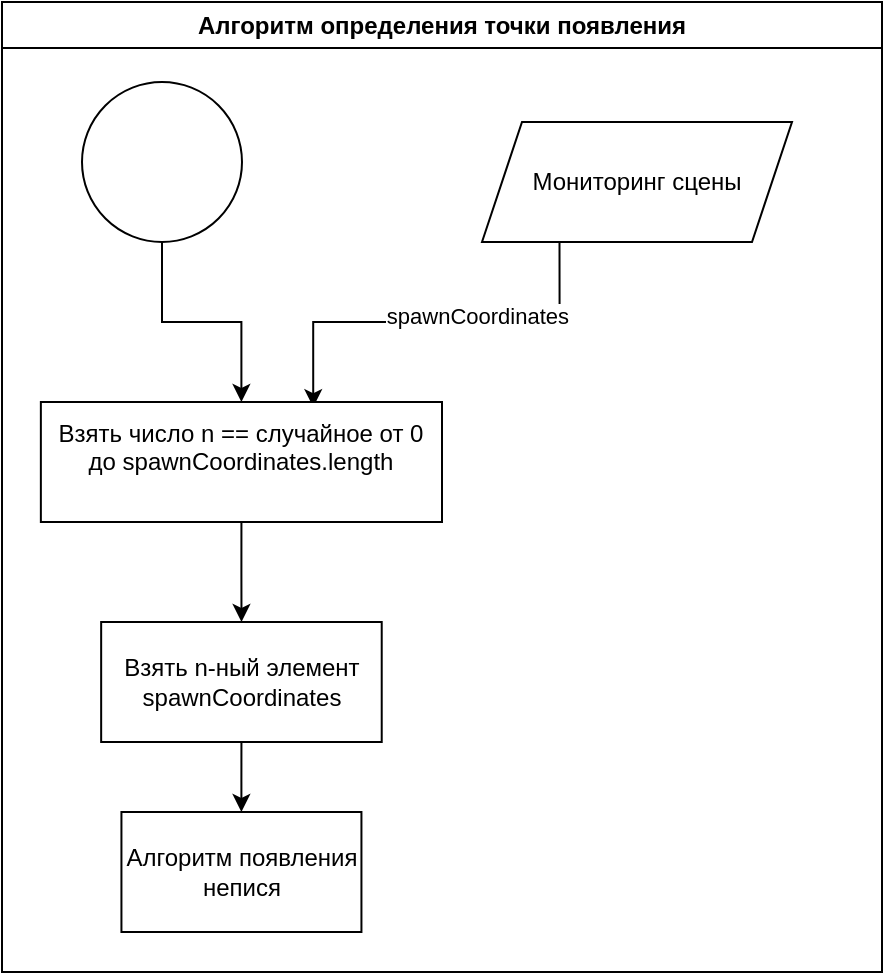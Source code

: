 <mxfile version="22.1.16" type="device">
  <diagram name="Страница — 1" id="x3ASPkyUIjZy-x1FBZUD">
    <mxGraphModel dx="6197" dy="-1598" grid="1" gridSize="10" guides="1" tooltips="1" connect="1" arrows="1" fold="1" page="1" pageScale="1" pageWidth="827" pageHeight="1169" math="0" shadow="0">
      <root>
        <mxCell id="0" />
        <mxCell id="1" parent="0" />
        <mxCell id="8_T74Xt0qUnq9rnjdWRC-100" value="Алгоритм определения точки появления" style="swimlane;whiteSpace=wrap;html=1;" vertex="1" parent="1">
          <mxGeometry x="-4710" y="2430" width="440" height="485" as="geometry" />
        </mxCell>
        <mxCell id="8_T74Xt0qUnq9rnjdWRC-101" value="" style="ellipse;whiteSpace=wrap;html=1;aspect=fixed;" vertex="1" parent="8_T74Xt0qUnq9rnjdWRC-100">
          <mxGeometry x="40" y="40" width="80" height="80" as="geometry" />
        </mxCell>
        <mxCell id="8_T74Xt0qUnq9rnjdWRC-102" style="edgeStyle=orthogonalEdgeStyle;rounded=0;orthogonalLoop=1;jettySize=auto;html=1;exitX=0.25;exitY=1;exitDx=0;exitDy=0;entryX=0.679;entryY=0.043;entryDx=0;entryDy=0;entryPerimeter=0;" edge="1" parent="8_T74Xt0qUnq9rnjdWRC-100" source="8_T74Xt0qUnq9rnjdWRC-104" target="8_T74Xt0qUnq9rnjdWRC-105">
          <mxGeometry relative="1" as="geometry">
            <mxPoint x="160" y="190" as="targetPoint" />
          </mxGeometry>
        </mxCell>
        <mxCell id="8_T74Xt0qUnq9rnjdWRC-103" value="spawnCoordinates&amp;nbsp;" style="edgeLabel;html=1;align=center;verticalAlign=middle;resizable=0;points=[];" vertex="1" connectable="0" parent="8_T74Xt0qUnq9rnjdWRC-102">
          <mxGeometry x="-0.222" y="-3" relative="1" as="geometry">
            <mxPoint as="offset" />
          </mxGeometry>
        </mxCell>
        <mxCell id="8_T74Xt0qUnq9rnjdWRC-104" value="Мониторинг сцены" style="shape=parallelogram;perimeter=parallelogramPerimeter;whiteSpace=wrap;html=1;fixedSize=1;" vertex="1" parent="8_T74Xt0qUnq9rnjdWRC-100">
          <mxGeometry x="240" y="60" width="155" height="60" as="geometry" />
        </mxCell>
        <mxCell id="8_T74Xt0qUnq9rnjdWRC-105" value="Взять число n == случайное&amp;nbsp;от 0 до&amp;nbsp;spawnCoordinates.length&lt;br&gt;&amp;nbsp;" style="rounded=0;whiteSpace=wrap;html=1;" vertex="1" parent="8_T74Xt0qUnq9rnjdWRC-100">
          <mxGeometry x="19.43" y="200" width="200.57" height="60" as="geometry" />
        </mxCell>
        <mxCell id="8_T74Xt0qUnq9rnjdWRC-106" style="edgeStyle=orthogonalEdgeStyle;rounded=0;orthogonalLoop=1;jettySize=auto;html=1;exitX=0.5;exitY=1;exitDx=0;exitDy=0;" edge="1" parent="8_T74Xt0qUnq9rnjdWRC-100" source="8_T74Xt0qUnq9rnjdWRC-101" target="8_T74Xt0qUnq9rnjdWRC-105">
          <mxGeometry relative="1" as="geometry">
            <mxPoint x="79.429" y="170.0" as="targetPoint" />
          </mxGeometry>
        </mxCell>
        <mxCell id="8_T74Xt0qUnq9rnjdWRC-107" value="Взять n-ный элемент spawnCoordinates" style="rounded=0;whiteSpace=wrap;html=1;" vertex="1" parent="8_T74Xt0qUnq9rnjdWRC-100">
          <mxGeometry x="49.58" y="310" width="140.28" height="60" as="geometry" />
        </mxCell>
        <mxCell id="8_T74Xt0qUnq9rnjdWRC-108" style="edgeStyle=orthogonalEdgeStyle;rounded=0;orthogonalLoop=1;jettySize=auto;html=1;exitX=0.5;exitY=1;exitDx=0;exitDy=0;" edge="1" parent="8_T74Xt0qUnq9rnjdWRC-100" source="8_T74Xt0qUnq9rnjdWRC-105" target="8_T74Xt0qUnq9rnjdWRC-107">
          <mxGeometry relative="1" as="geometry">
            <mxPoint x="119" y="300" as="targetPoint" />
          </mxGeometry>
        </mxCell>
        <mxCell id="8_T74Xt0qUnq9rnjdWRC-109" value="Алгоритм появления непися" style="rounded=0;whiteSpace=wrap;html=1;" vertex="1" parent="8_T74Xt0qUnq9rnjdWRC-100">
          <mxGeometry x="59.719" y="405.0" width="120" height="60" as="geometry" />
        </mxCell>
        <mxCell id="8_T74Xt0qUnq9rnjdWRC-110" style="edgeStyle=orthogonalEdgeStyle;rounded=0;orthogonalLoop=1;jettySize=auto;html=1;exitX=0.5;exitY=1;exitDx=0;exitDy=0;" edge="1" parent="8_T74Xt0qUnq9rnjdWRC-100" source="8_T74Xt0qUnq9rnjdWRC-107" target="8_T74Xt0qUnq9rnjdWRC-109">
          <mxGeometry relative="1" as="geometry">
            <mxPoint x="599.429" y="325.0" as="targetPoint" />
          </mxGeometry>
        </mxCell>
      </root>
    </mxGraphModel>
  </diagram>
</mxfile>
